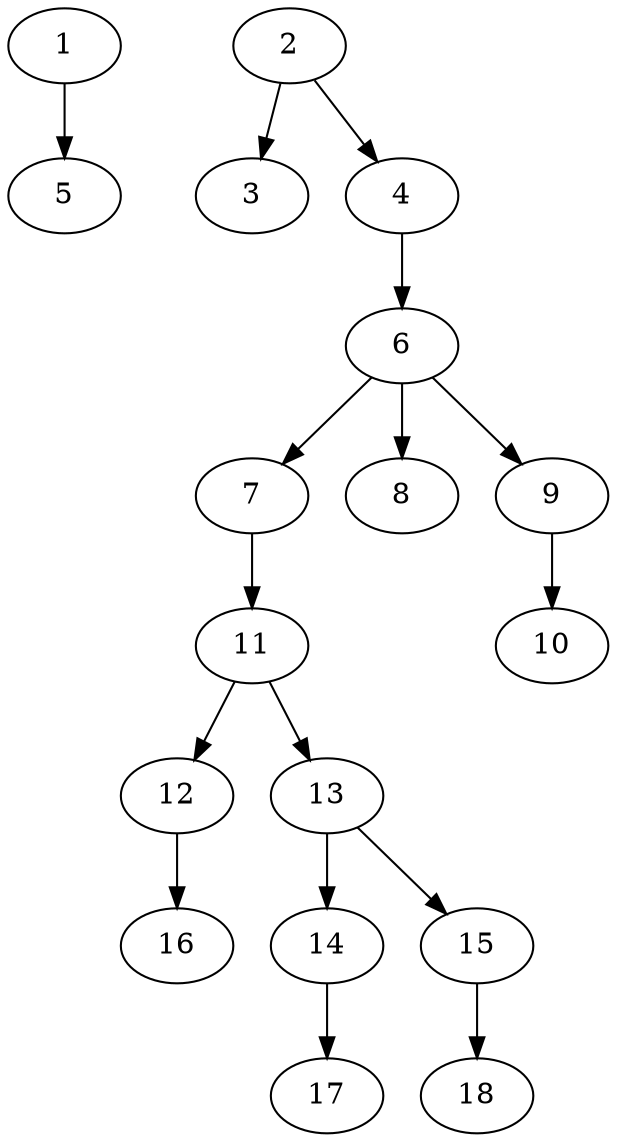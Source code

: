 // DAG (tier=1-easy, mode=compute, n=18, ccr=0.271, fat=0.454, density=0.358, regular=0.632, jump=0.062, mindata=262144, maxdata=2097152)
// DAG automatically generated by daggen at Sun Aug 24 16:33:32 2025
// /home/ermia/Project/Environments/daggen/bin/daggen --dot --ccr 0.271 --fat 0.454 --regular 0.632 --density 0.358 --jump 0.062 --mindata 262144 --maxdata 2097152 -n 18 
digraph G {
  1 [size="5705400867356672000", alpha="0.15", expect_size="2852700433678336000"]
  1 -> 5 [size ="25543521075200"]
  2 [size="32340970683970896", alpha="0.18", expect_size="16170485341985448"]
  2 -> 3 [size ="27939307520000"]
  2 -> 4 [size ="27939307520000"]
  3 [size="6946086539157077", alpha="0.19", expect_size="3473043269578538"]
  4 [size="26259550419530868", alpha="0.08", expect_size="13129775209765434"]
  4 -> 6 [size ="10978473279488"]
  5 [size="421094524777802", alpha="0.17", expect_size="210547262388901"]
  6 [size="47896825263558", alpha="0.04", expect_size="23948412631779"]
  6 -> 7 [size ="1369155043328"]
  6 -> 8 [size ="1369155043328"]
  6 -> 9 [size ="1369155043328"]
  7 [size="9126131956281774", alpha="0.09", expect_size="4563065978140887"]
  7 -> 11 [size ="5862764576768"]
  8 [size="1765684746090218", alpha="0.18", expect_size="882842373045109"]
  9 [size="167708031869711", alpha="0.07", expect_size="83854015934855"]
  9 -> 10 [size ="10692463689728"]
  10 [size="1565809896320925696", alpha="0.15", expect_size="782904948160462848"]
  11 [size="199526145558278", alpha="0.16", expect_size="99763072779139"]
  11 -> 12 [size ="5449541746688"]
  11 -> 13 [size ="5449541746688"]
  12 [size="195962328073624", alpha="0.18", expect_size="97981164036812"]
  12 -> 16 [size ="8744628912128"]
  13 [size="45239976968321880", alpha="0.18", expect_size="22619988484160940"]
  13 -> 14 [size ="25631425298432"]
  13 -> 15 [size ="25631425298432"]
  14 [size="1454714684557536", alpha="0.08", expect_size="727357342278768"]
  14 -> 17 [size ="1558276210688"]
  15 [size="1659163099618646", alpha="0.18", expect_size="829581549809323"]
  15 -> 18 [size ="27300020092928"]
  16 [size="2700950313631744000", alpha="0.02", expect_size="1350475156815872000"]
  17 [size="35663703002145780", alpha="0.07", expect_size="17831851501072890"]
  18 [size="2042591965646758", alpha="0.07", expect_size="1021295982823379"]
}